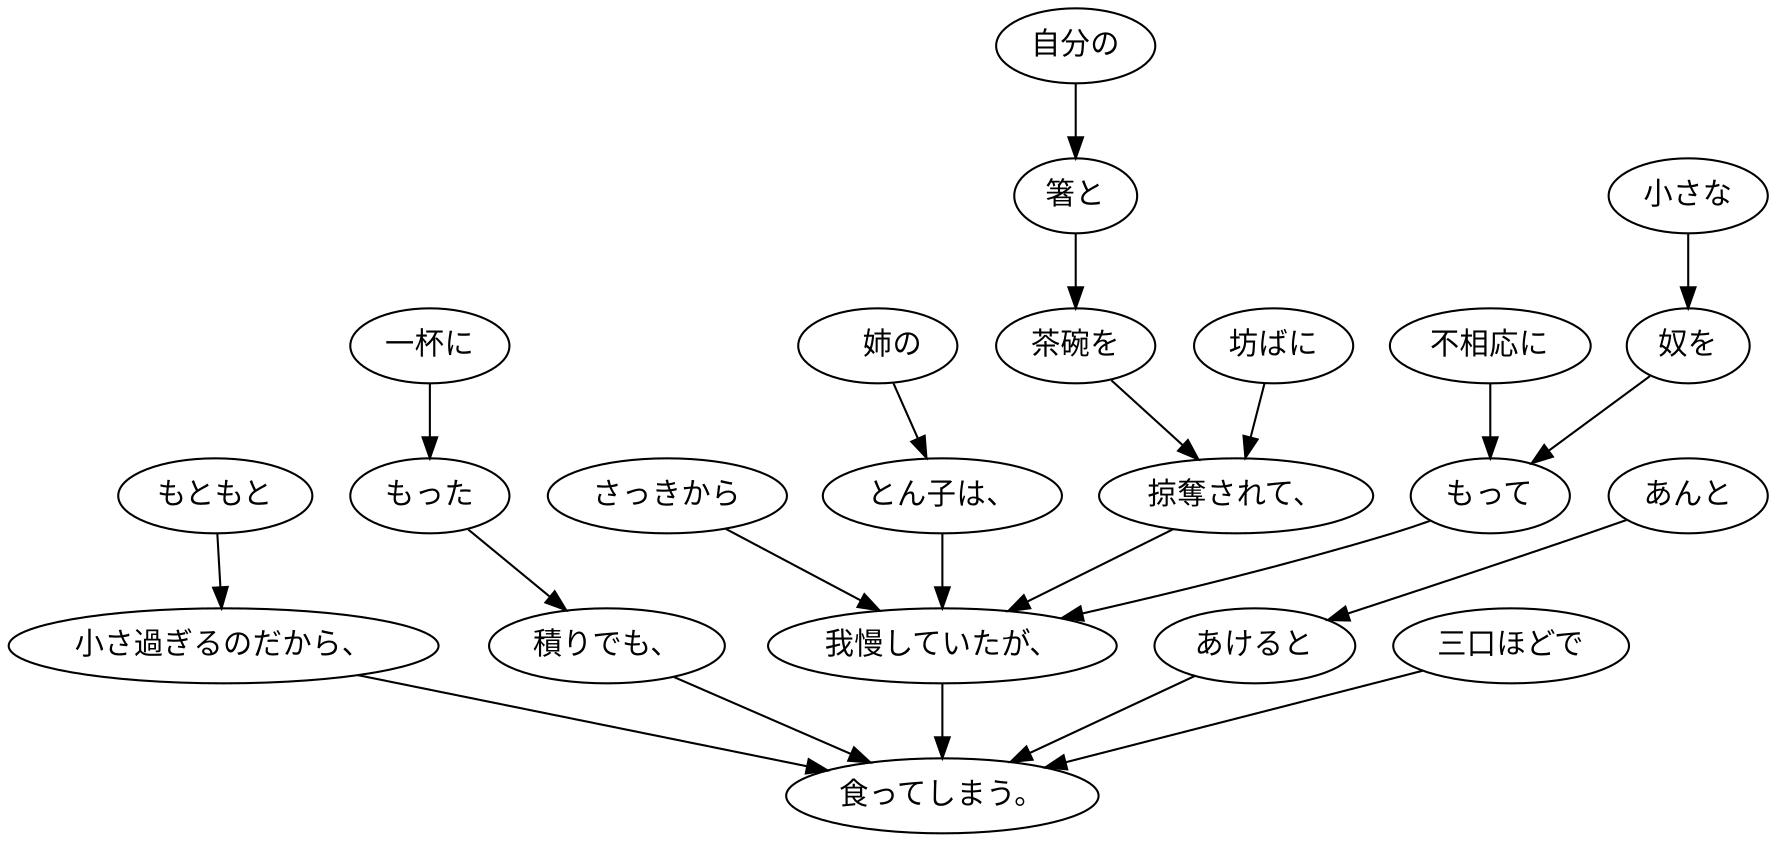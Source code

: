 digraph graph6636 {
	node0 [label="　姉の"];
	node1 [label="とん子は、"];
	node2 [label="自分の"];
	node3 [label="箸と"];
	node4 [label="茶碗を"];
	node5 [label="坊ばに"];
	node6 [label="掠奪されて、"];
	node7 [label="不相応に"];
	node8 [label="小さな"];
	node9 [label="奴を"];
	node10 [label="もって"];
	node11 [label="さっきから"];
	node12 [label="我慢していたが、"];
	node13 [label="もともと"];
	node14 [label="小さ過ぎるのだから、"];
	node15 [label="一杯に"];
	node16 [label="もった"];
	node17 [label="積りでも、"];
	node18 [label="あんと"];
	node19 [label="あけると"];
	node20 [label="三口ほどで"];
	node21 [label="食ってしまう。"];
	node0 -> node1;
	node1 -> node12;
	node2 -> node3;
	node3 -> node4;
	node4 -> node6;
	node5 -> node6;
	node6 -> node12;
	node7 -> node10;
	node8 -> node9;
	node9 -> node10;
	node10 -> node12;
	node11 -> node12;
	node12 -> node21;
	node13 -> node14;
	node14 -> node21;
	node15 -> node16;
	node16 -> node17;
	node17 -> node21;
	node18 -> node19;
	node19 -> node21;
	node20 -> node21;
}
